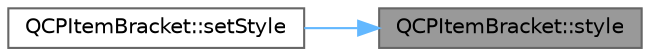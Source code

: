 digraph "QCPItemBracket::style"
{
 // LATEX_PDF_SIZE
  bgcolor="transparent";
  edge [fontname=Helvetica,fontsize=10,labelfontname=Helvetica,labelfontsize=10];
  node [fontname=Helvetica,fontsize=10,shape=box,height=0.2,width=0.4];
  rankdir="RL";
  Node1 [label="QCPItemBracket::style",height=0.2,width=0.4,color="gray40", fillcolor="grey60", style="filled", fontcolor="black",tooltip=" "];
  Node1 -> Node2 [dir="back",color="steelblue1",style="solid"];
  Node2 [label="QCPItemBracket::setStyle",height=0.2,width=0.4,color="grey40", fillcolor="white", style="filled",URL="$class_q_c_p_item_bracket.html#a612dffa2373422eef8754d690add3703",tooltip=" "];
}
